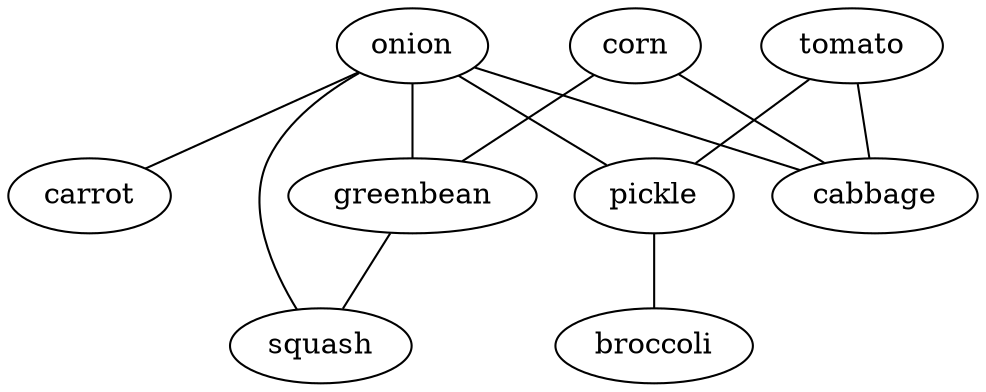 strict graph G {
tomato;
corn;
onion;
greenbean;
squash;
carrot;
cabbage;
pickle;
broccoli;
tomato -- cabbage  [weight=1];
tomato -- pickle  [weight=1];
corn -- cabbage  [weight=1];
corn -- greenbean  [weight=1];
onion -- squash  [weight=1];
onion -- greenbean  [weight=1];
onion -- carrot  [weight=1];
onion -- cabbage  [weight=1];
onion -- pickle  [weight=1];
greenbean -- squash  [weight=1];
pickle -- broccoli  [weight=1];
}
